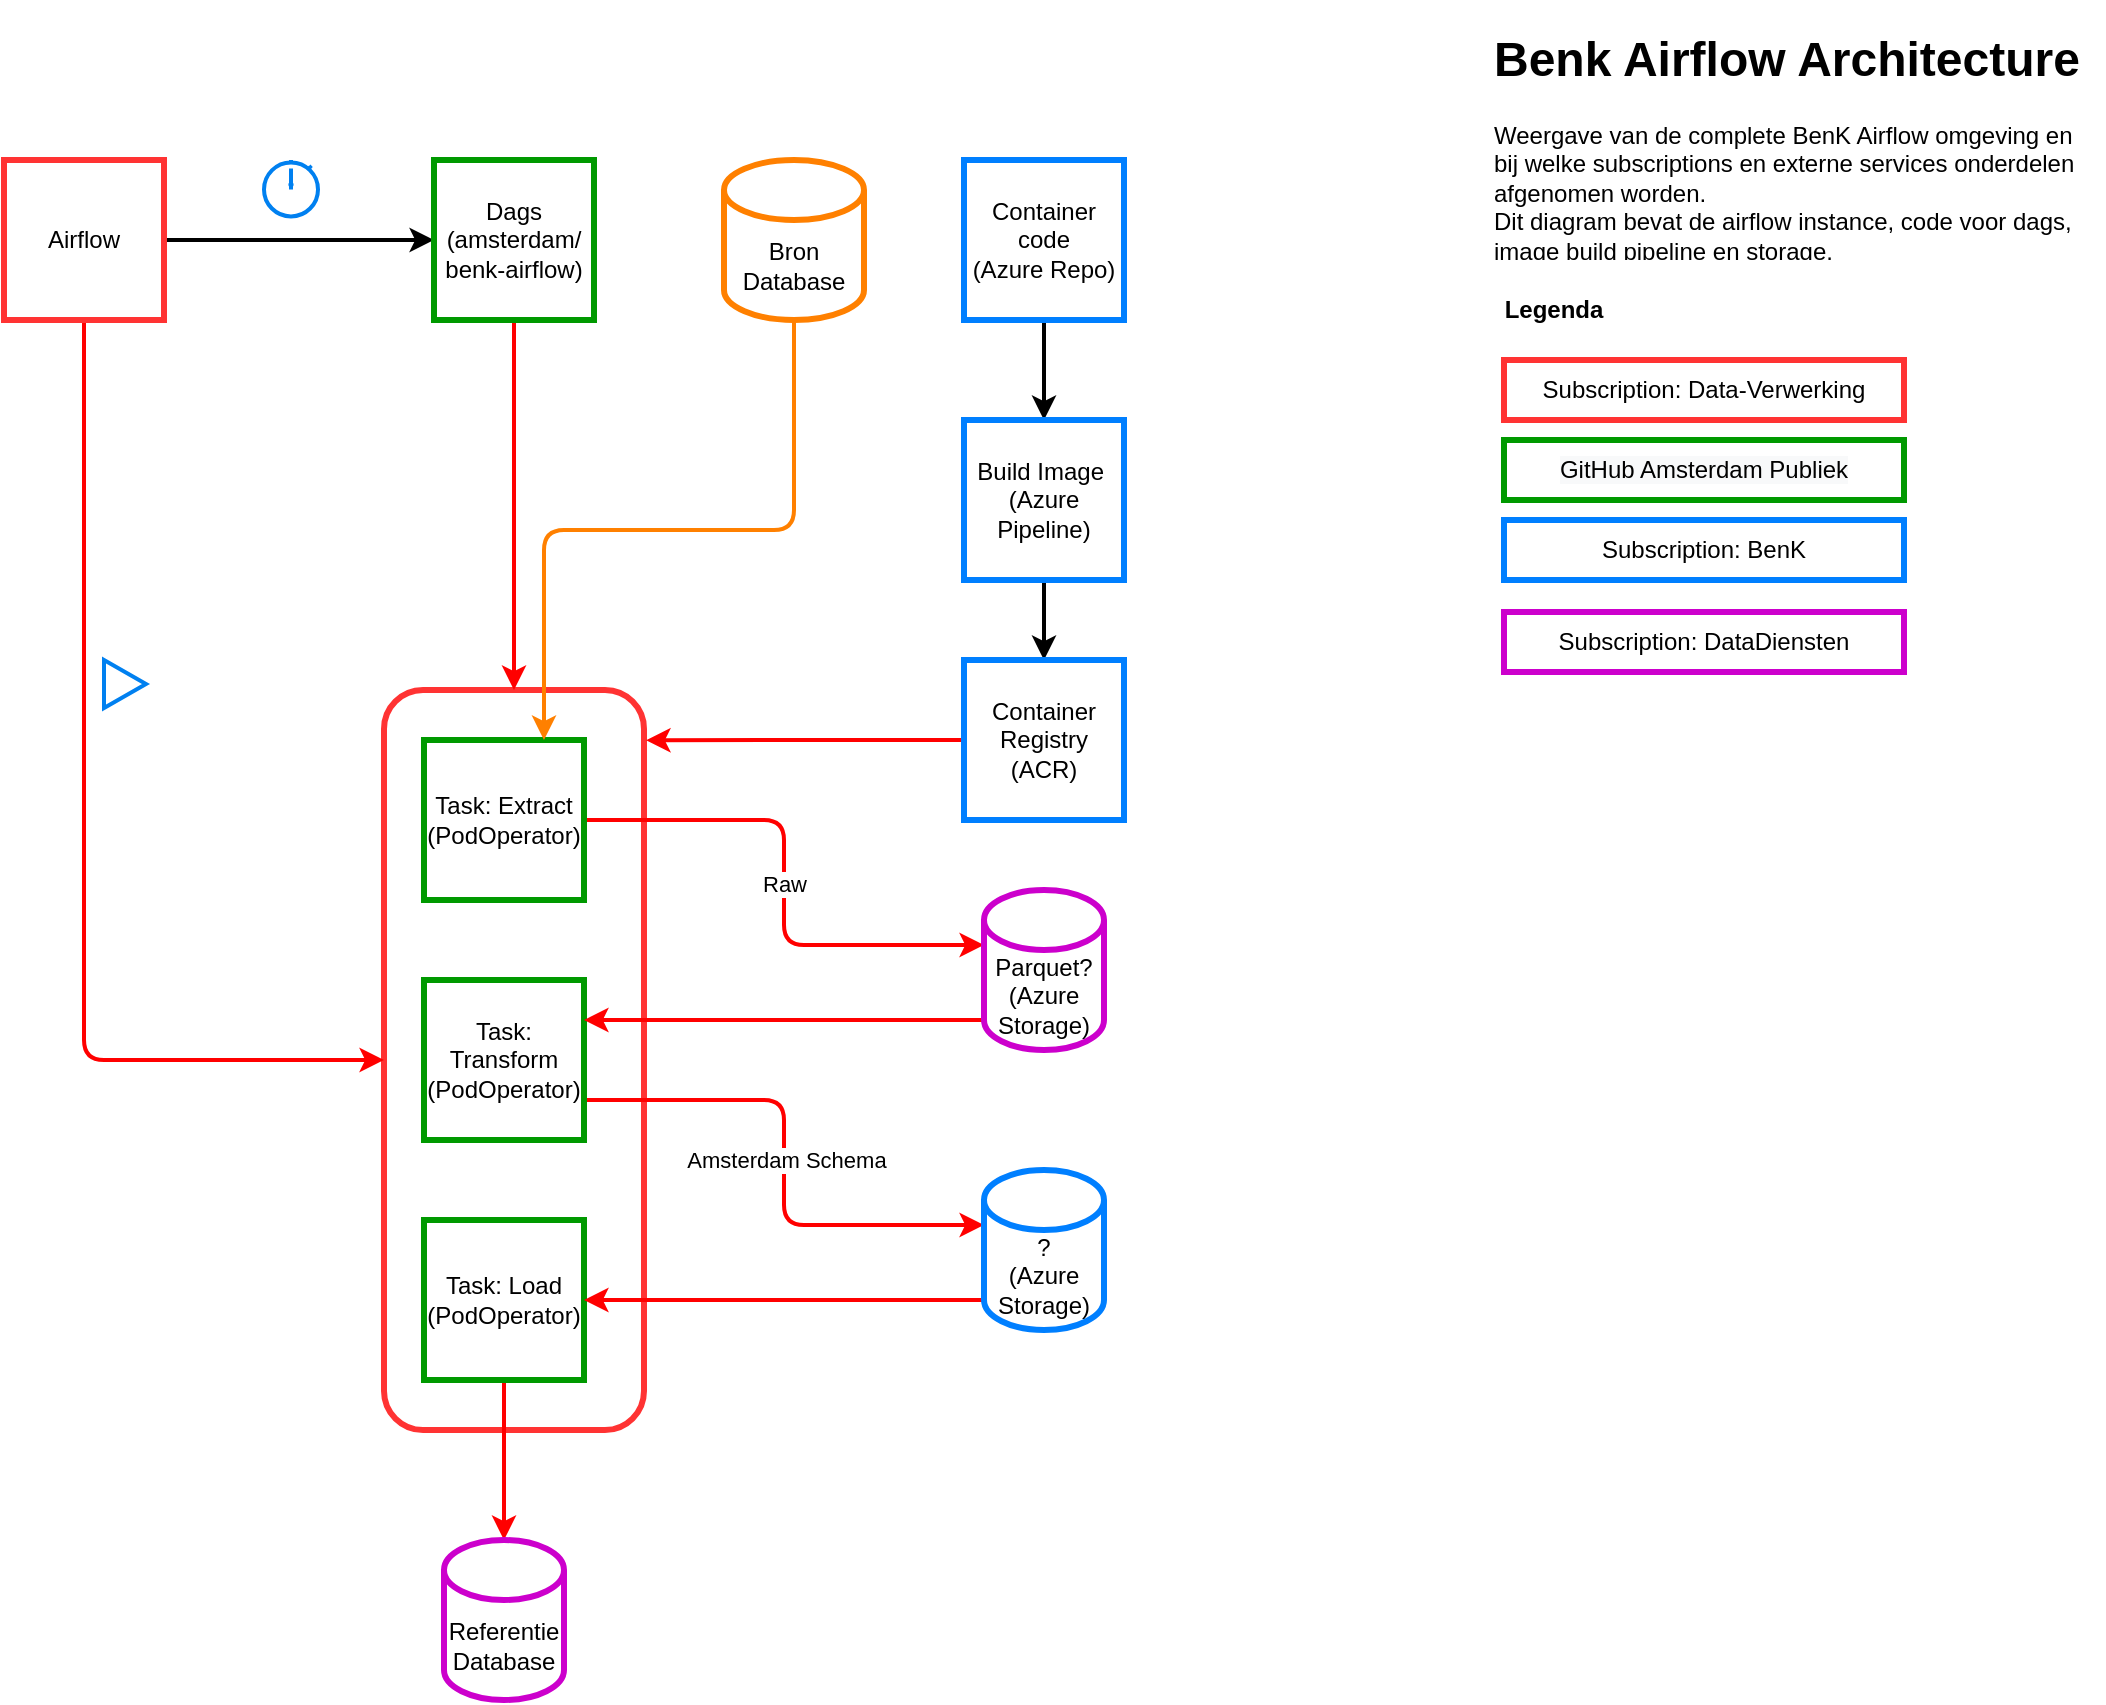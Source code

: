 <mxfile version="18.1.1" type="device"><diagram id="WI9T0HZ2pTsCkuznbFz-" name="Page-1"><mxGraphModel dx="2014" dy="1050" grid="1" gridSize="10" guides="1" tooltips="1" connect="1" arrows="1" fold="1" page="1" pageScale="1" pageWidth="1169" pageHeight="827" math="0" shadow="0"><root><mxCell id="0"/><mxCell id="1" parent="0"/><mxCell id="iJrbnwd8W5aJPuBygXUe-23" value="" style="rounded=1;whiteSpace=wrap;html=1;strokeColor=#FF3333;strokeWidth=3;fillColor=none;" parent="1" vertex="1"><mxGeometry x="280" y="355" width="130" height="370" as="geometry"/></mxCell><mxCell id="iJrbnwd8W5aJPuBygXUe-50" style="edgeStyle=orthogonalEdgeStyle;rounded=1;orthogonalLoop=1;jettySize=auto;html=1;exitX=1;exitY=0.5;exitDx=0;exitDy=0;entryX=0;entryY=0.5;entryDx=0;entryDy=0;endArrow=classic;endFill=1;strokeWidth=2;" parent="1" source="iJrbnwd8W5aJPuBygXUe-1" target="iJrbnwd8W5aJPuBygXUe-2" edge="1"><mxGeometry relative="1" as="geometry"/></mxCell><mxCell id="iJrbnwd8W5aJPuBygXUe-51" style="edgeStyle=orthogonalEdgeStyle;rounded=1;orthogonalLoop=1;jettySize=auto;html=1;entryX=0;entryY=0.5;entryDx=0;entryDy=0;endArrow=classic;endFill=1;strokeWidth=2;strokeColor=#FF0000;" parent="1" source="iJrbnwd8W5aJPuBygXUe-1" target="iJrbnwd8W5aJPuBygXUe-23" edge="1"><mxGeometry relative="1" as="geometry"><Array as="points"><mxPoint x="130" y="540"/></Array></mxGeometry></mxCell><mxCell id="iJrbnwd8W5aJPuBygXUe-1" value="Airflow" style="whiteSpace=wrap;html=1;aspect=fixed;strokeColor=#FF3333;strokeWidth=3;" parent="1" vertex="1"><mxGeometry x="90" y="90" width="80" height="80" as="geometry"/></mxCell><mxCell id="iJrbnwd8W5aJPuBygXUe-57" style="edgeStyle=orthogonalEdgeStyle;rounded=1;orthogonalLoop=1;jettySize=auto;html=1;entryX=0.5;entryY=0;entryDx=0;entryDy=0;endArrow=classic;endFill=1;strokeColor=#FF0000;strokeWidth=2;" parent="1" source="iJrbnwd8W5aJPuBygXUe-2" target="iJrbnwd8W5aJPuBygXUe-23" edge="1"><mxGeometry relative="1" as="geometry"/></mxCell><mxCell id="iJrbnwd8W5aJPuBygXUe-2" value="Dags&lt;br&gt;(amsterdam/&lt;br&gt;benk-airflow)" style="rounded=0;whiteSpace=wrap;html=1;strokeColor=#009900;strokeWidth=3;" parent="1" vertex="1"><mxGeometry x="305" y="90" width="80" height="80" as="geometry"/></mxCell><mxCell id="iJrbnwd8W5aJPuBygXUe-54" style="edgeStyle=orthogonalEdgeStyle;rounded=1;orthogonalLoop=1;jettySize=auto;html=1;exitX=0.5;exitY=1;exitDx=0;exitDy=0;entryX=0.5;entryY=0;entryDx=0;entryDy=0;endArrow=classic;endFill=1;strokeWidth=2;" parent="1" source="iJrbnwd8W5aJPuBygXUe-3" target="iJrbnwd8W5aJPuBygXUe-25" edge="1"><mxGeometry relative="1" as="geometry"/></mxCell><mxCell id="iJrbnwd8W5aJPuBygXUe-3" value="Container code &lt;br&gt;(Azure Repo)" style="whiteSpace=wrap;html=1;aspect=fixed;strokeColor=#007FFF;strokeWidth=3;" parent="1" vertex="1"><mxGeometry x="570" y="90" width="80" height="80" as="geometry"/></mxCell><mxCell id="iJrbnwd8W5aJPuBygXUe-14" value="&lt;span style=&quot;&quot;&gt;Subscription:&amp;nbsp;&lt;/span&gt;&lt;span style=&quot;&quot;&gt;Data-Verwerking&lt;/span&gt;" style="whiteSpace=wrap;html=1;strokeColor=#FF3333;strokeWidth=3;" parent="1" vertex="1"><mxGeometry x="840" y="190" width="200" height="30" as="geometry"/></mxCell><mxCell id="iJrbnwd8W5aJPuBygXUe-15" value="&lt;span style=&quot;caret-color: rgb(0, 0, 0); color: rgb(0, 0, 0); font-family: Helvetica; font-size: 12px; font-style: normal; font-variant-caps: normal; font-weight: 400; letter-spacing: normal; text-align: center; text-indent: 0px; text-transform: none; word-spacing: 0px; -webkit-text-stroke-width: 0px; background-color: rgb(248, 249, 250); text-decoration: none; float: none; display: inline !important;&quot;&gt;GitHub Amsterdam Publiek&lt;/span&gt;" style="whiteSpace=wrap;html=1;strokeColor=#009900;rounded=0;strokeWidth=3;" parent="1" vertex="1"><mxGeometry x="840" y="230" width="200" height="30" as="geometry"/></mxCell><mxCell id="iJrbnwd8W5aJPuBygXUe-17" value="&lt;span style=&quot;&quot;&gt;Subscription:&amp;nbsp;&lt;/span&gt;&lt;span style=&quot;&quot;&gt;BenK&lt;/span&gt;" style="whiteSpace=wrap;html=1;strokeColor=#007FFF;strokeWidth=3;" parent="1" vertex="1"><mxGeometry x="840" y="270" width="200" height="30" as="geometry"/></mxCell><mxCell id="iJrbnwd8W5aJPuBygXUe-60" value="Raw" style="edgeStyle=orthogonalEdgeStyle;rounded=1;orthogonalLoop=1;jettySize=auto;html=1;exitX=1;exitY=0.5;exitDx=0;exitDy=0;entryX=0;entryY=0;entryDx=0;entryDy=27.5;entryPerimeter=0;endArrow=classic;endFill=1;strokeColor=#FF0000;strokeWidth=2;" parent="1" source="iJrbnwd8W5aJPuBygXUe-19" target="iJrbnwd8W5aJPuBygXUe-31" edge="1"><mxGeometry relative="1" as="geometry"/></mxCell><mxCell id="iJrbnwd8W5aJPuBygXUe-19" value="Task: Extract&lt;br&gt;(PodOperator)" style="rounded=0;whiteSpace=wrap;html=1;strokeColor=#009900;strokeWidth=3;" parent="1" vertex="1"><mxGeometry x="300" y="380" width="80" height="80" as="geometry"/></mxCell><mxCell id="iJrbnwd8W5aJPuBygXUe-61" style="edgeStyle=orthogonalEdgeStyle;rounded=1;orthogonalLoop=1;jettySize=auto;html=1;exitX=1;exitY=0.75;exitDx=0;exitDy=0;entryX=0;entryY=0;entryDx=0;entryDy=27.5;entryPerimeter=0;endArrow=classic;endFill=1;strokeColor=#FF0000;strokeWidth=2;" parent="1" source="iJrbnwd8W5aJPuBygXUe-20" target="iJrbnwd8W5aJPuBygXUe-46" edge="1"><mxGeometry relative="1" as="geometry"/></mxCell><mxCell id="qnce8c7anHBGTXCJPCpB-1" value="Amsterdam Schema" style="edgeLabel;html=1;align=center;verticalAlign=middle;resizable=0;points=[];" parent="iJrbnwd8W5aJPuBygXUe-61" vertex="1" connectable="0"><mxGeometry x="-0.015" y="1" relative="1" as="geometry"><mxPoint as="offset"/></mxGeometry></mxCell><mxCell id="iJrbnwd8W5aJPuBygXUe-20" value="Task: Transform&lt;br&gt;(PodOperator)" style="rounded=0;whiteSpace=wrap;html=1;strokeColor=#009900;strokeWidth=3;" parent="1" vertex="1"><mxGeometry x="300" y="500" width="80" height="80" as="geometry"/></mxCell><mxCell id="iJrbnwd8W5aJPuBygXUe-41" style="edgeStyle=orthogonalEdgeStyle;rounded=1;orthogonalLoop=1;jettySize=auto;html=1;entryX=0.5;entryY=0;entryDx=0;entryDy=0;entryPerimeter=0;endArrow=classic;endFill=1;strokeWidth=2;strokeColor=#FF0000;" parent="1" source="iJrbnwd8W5aJPuBygXUe-21" target="iJrbnwd8W5aJPuBygXUe-32" edge="1"><mxGeometry relative="1" as="geometry"/></mxCell><mxCell id="iJrbnwd8W5aJPuBygXUe-21" value="Task: Load&lt;br&gt;(PodOperator)" style="rounded=0;whiteSpace=wrap;html=1;strokeColor=#009900;strokeWidth=3;" parent="1" vertex="1"><mxGeometry x="300" y="620" width="80" height="80" as="geometry"/></mxCell><mxCell id="iJrbnwd8W5aJPuBygXUe-55" style="edgeStyle=orthogonalEdgeStyle;rounded=1;orthogonalLoop=1;jettySize=auto;html=1;exitX=0.5;exitY=1;exitDx=0;exitDy=0;entryX=0.5;entryY=0;entryDx=0;entryDy=0;endArrow=classic;endFill=1;strokeWidth=2;" parent="1" source="iJrbnwd8W5aJPuBygXUe-25" target="iJrbnwd8W5aJPuBygXUe-26" edge="1"><mxGeometry relative="1" as="geometry"/></mxCell><mxCell id="iJrbnwd8W5aJPuBygXUe-25" value="Build Image&amp;nbsp;&lt;br&gt;(Azure Pipeline)" style="whiteSpace=wrap;html=1;aspect=fixed;strokeColor=#007FFF;strokeWidth=3;" parent="1" vertex="1"><mxGeometry x="570" y="220" width="80" height="80" as="geometry"/></mxCell><mxCell id="iJrbnwd8W5aJPuBygXUe-49" style="edgeStyle=orthogonalEdgeStyle;rounded=1;orthogonalLoop=1;jettySize=auto;html=1;entryX=1.008;entryY=0.068;entryDx=0;entryDy=0;entryPerimeter=0;endArrow=classic;endFill=1;strokeWidth=2;strokeColor=#FF0000;" parent="1" source="iJrbnwd8W5aJPuBygXUe-26" target="iJrbnwd8W5aJPuBygXUe-23" edge="1"><mxGeometry relative="1" as="geometry"/></mxCell><mxCell id="iJrbnwd8W5aJPuBygXUe-26" value="Container Registry&lt;br&gt;(ACR)" style="whiteSpace=wrap;html=1;aspect=fixed;strokeColor=#007FFF;strokeWidth=3;" parent="1" vertex="1"><mxGeometry x="570" y="340" width="80" height="80" as="geometry"/></mxCell><mxCell id="iJrbnwd8W5aJPuBygXUe-59" style="edgeStyle=orthogonalEdgeStyle;rounded=1;orthogonalLoop=1;jettySize=auto;html=1;exitX=0;exitY=1;exitDx=0;exitDy=-15;exitPerimeter=0;entryX=1;entryY=0.25;entryDx=0;entryDy=0;endArrow=classic;endFill=1;strokeColor=#FF0000;strokeWidth=2;" parent="1" source="iJrbnwd8W5aJPuBygXUe-31" target="iJrbnwd8W5aJPuBygXUe-20" edge="1"><mxGeometry relative="1" as="geometry"/></mxCell><mxCell id="iJrbnwd8W5aJPuBygXUe-31" value="Parquet?&lt;br&gt;(Azure Storage)" style="shape=cylinder3;whiteSpace=wrap;html=1;boundedLbl=1;backgroundOutline=1;size=15;strokeColor=#CC00CC;strokeWidth=3;fillColor=none;" parent="1" vertex="1"><mxGeometry x="580" y="455" width="60" height="80" as="geometry"/></mxCell><mxCell id="iJrbnwd8W5aJPuBygXUe-32" value="Referentie&lt;br&gt;Database" style="shape=cylinder3;whiteSpace=wrap;html=1;boundedLbl=1;backgroundOutline=1;size=15;strokeColor=#CC00CC;strokeWidth=3;fillColor=none;" parent="1" vertex="1"><mxGeometry x="310" y="780" width="60" height="80" as="geometry"/></mxCell><mxCell id="iJrbnwd8W5aJPuBygXUe-33" value="&lt;span style=&quot;&quot;&gt;Subscription:&amp;nbsp;&lt;/span&gt;&lt;span style=&quot;&quot;&gt;DataDiensten&lt;/span&gt;" style="whiteSpace=wrap;html=1;strokeColor=#CC00CC;strokeWidth=3;" parent="1" vertex="1"><mxGeometry x="840" y="316" width="200" height="30" as="geometry"/></mxCell><mxCell id="iJrbnwd8W5aJPuBygXUe-62" style="edgeStyle=orthogonalEdgeStyle;rounded=1;orthogonalLoop=1;jettySize=auto;html=1;exitX=0;exitY=1;exitDx=0;exitDy=-15;exitPerimeter=0;entryX=1;entryY=0.5;entryDx=0;entryDy=0;endArrow=classic;endFill=1;strokeColor=#FF0000;strokeWidth=2;" parent="1" source="iJrbnwd8W5aJPuBygXUe-46" target="iJrbnwd8W5aJPuBygXUe-21" edge="1"><mxGeometry relative="1" as="geometry"/></mxCell><mxCell id="iJrbnwd8W5aJPuBygXUe-46" value="?&lt;br&gt;(Azure Storage)" style="shape=cylinder3;whiteSpace=wrap;html=1;boundedLbl=1;backgroundOutline=1;size=15;strokeColor=#007FFF;strokeWidth=3;fillColor=none;" parent="1" vertex="1"><mxGeometry x="580" y="595" width="60" height="80" as="geometry"/></mxCell><mxCell id="iJrbnwd8W5aJPuBygXUe-52" value="" style="html=1;verticalLabelPosition=bottom;align=center;labelBackgroundColor=#ffffff;verticalAlign=top;strokeWidth=2;strokeColor=#0080F0;shadow=0;dashed=0;shape=mxgraph.ios7.icons.stopwatch;fillColor=none;" parent="1" vertex="1"><mxGeometry x="220" y="90" width="27" height="28.2" as="geometry"/></mxCell><mxCell id="iJrbnwd8W5aJPuBygXUe-53" value="" style="html=1;verticalLabelPosition=bottom;align=center;labelBackgroundColor=#ffffff;verticalAlign=top;strokeWidth=2;strokeColor=#0080F0;shadow=0;dashed=0;shape=mxgraph.ios7.icons.play;fillColor=none;" parent="1" vertex="1"><mxGeometry x="140" y="340" width="21" height="24" as="geometry"/></mxCell><mxCell id="ibDoytvz9nPU8Rl11Wny-1" value="&lt;h1&gt;Benk Airflow Architecture&amp;nbsp;&lt;/h1&gt;&lt;div&gt;Weergave van de complete BenK Airflow omgeving en bij welke subscriptions en externe services onderdelen afgenomen worden.&amp;nbsp;&lt;/div&gt;&lt;div&gt;Dit diagram bevat de airflow instance, code voor dags, image build pipeline en storage.&lt;/div&gt;" style="text;html=1;strokeColor=none;fillColor=none;spacing=5;spacingTop=-20;whiteSpace=wrap;overflow=hidden;rounded=0;" parent="1" vertex="1"><mxGeometry x="830" y="20" width="310" height="120" as="geometry"/></mxCell><mxCell id="ibDoytvz9nPU8Rl11Wny-2" value="&lt;b&gt;Legenda&lt;/b&gt;" style="text;html=1;strokeColor=none;fillColor=none;align=center;verticalAlign=middle;whiteSpace=wrap;rounded=0;" parent="1" vertex="1"><mxGeometry x="840" y="150" width="50" height="30" as="geometry"/></mxCell><mxCell id="ChLHZZ_c6awC0iSmcw83-2" style="edgeStyle=orthogonalEdgeStyle;rounded=1;orthogonalLoop=1;jettySize=auto;html=1;entryX=0.75;entryY=0;entryDx=0;entryDy=0;strokeColor=#FF8000;strokeWidth=2;exitX=0.5;exitY=1;exitDx=0;exitDy=0;exitPerimeter=0;" parent="1" source="ChLHZZ_c6awC0iSmcw83-1" target="iJrbnwd8W5aJPuBygXUe-19" edge="1"><mxGeometry relative="1" as="geometry"/></mxCell><mxCell id="ChLHZZ_c6awC0iSmcw83-1" value="Bron&lt;br&gt;Database" style="shape=cylinder3;whiteSpace=wrap;html=1;boundedLbl=1;backgroundOutline=1;size=15;strokeColor=#FF8000;strokeWidth=3;fillColor=none;" parent="1" vertex="1"><mxGeometry x="450" y="90" width="70" height="80" as="geometry"/></mxCell></root></mxGraphModel></diagram></mxfile>